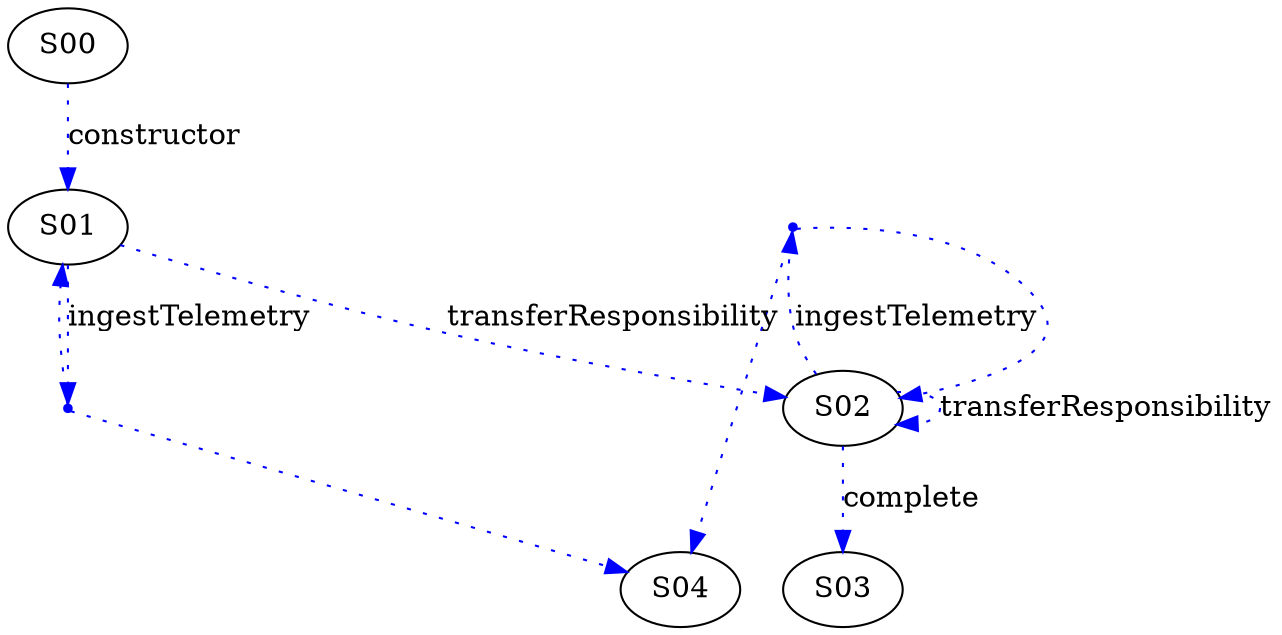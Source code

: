 digraph {


S02_ingestTelemetry [label="", shape="point", color="blue"]
S01_ingestTelemetry [label="", shape="point", color="blue"]

S00->S01 [label="constructor", style="dotted", color="blue"]
S02->S02_ingestTelemetry [label="ingestTelemetry", style="dotted", color="blue"]
S02_ingestTelemetry->S02 [label="", style="dotted", color="blue"]
S02_ingestTelemetry->S04 [label="", style="dotted", color="blue"]
S02->S02 [label="transferResponsibility", style="dotted", color="blue"]
S02->S03 [label="complete", style="dotted", color="blue"]
S01->S01_ingestTelemetry [label="ingestTelemetry", style="dotted", color="blue"]
S01_ingestTelemetry->S01 [label="", style="dotted", color="blue"]
S01_ingestTelemetry->S04 [label="", style="dotted", color="blue"]
S01->S02 [label="transferResponsibility", style="dotted", color="blue"]
}